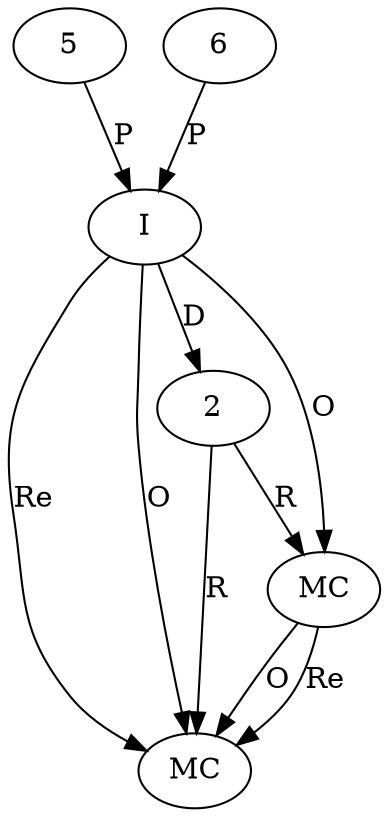 digraph "AUG" {

  1 [ label="MC" s="nextToken()" t="StringTokenizer" l="171" ];
  2 [ t="StringTokenizer" n="st" ];
  3 [ label="MC" s="hasMoreTokens()" t="StringTokenizer" l="170" ];
  4 [ label="I" t="StringTokenizer" l="169" ];
  5 [ t="String" v="; " ];
  6 [ t="String" n="value" ];
  3 -> 1 [ label="O" ];
  3 -> 1 [ label="Re" ];
  2 -> 1 [ label="R" ];
  4 -> 1 [ label="Re" ];
  4 -> 1 [ label="O" ];
  4 -> 2 [ label="D" ];
  4 -> 3 [ label="O" ];
  2 -> 3 [ label="R" ];
  5 -> 4 [ label="P" ];
  6 -> 4 [ label="P" ];
}
